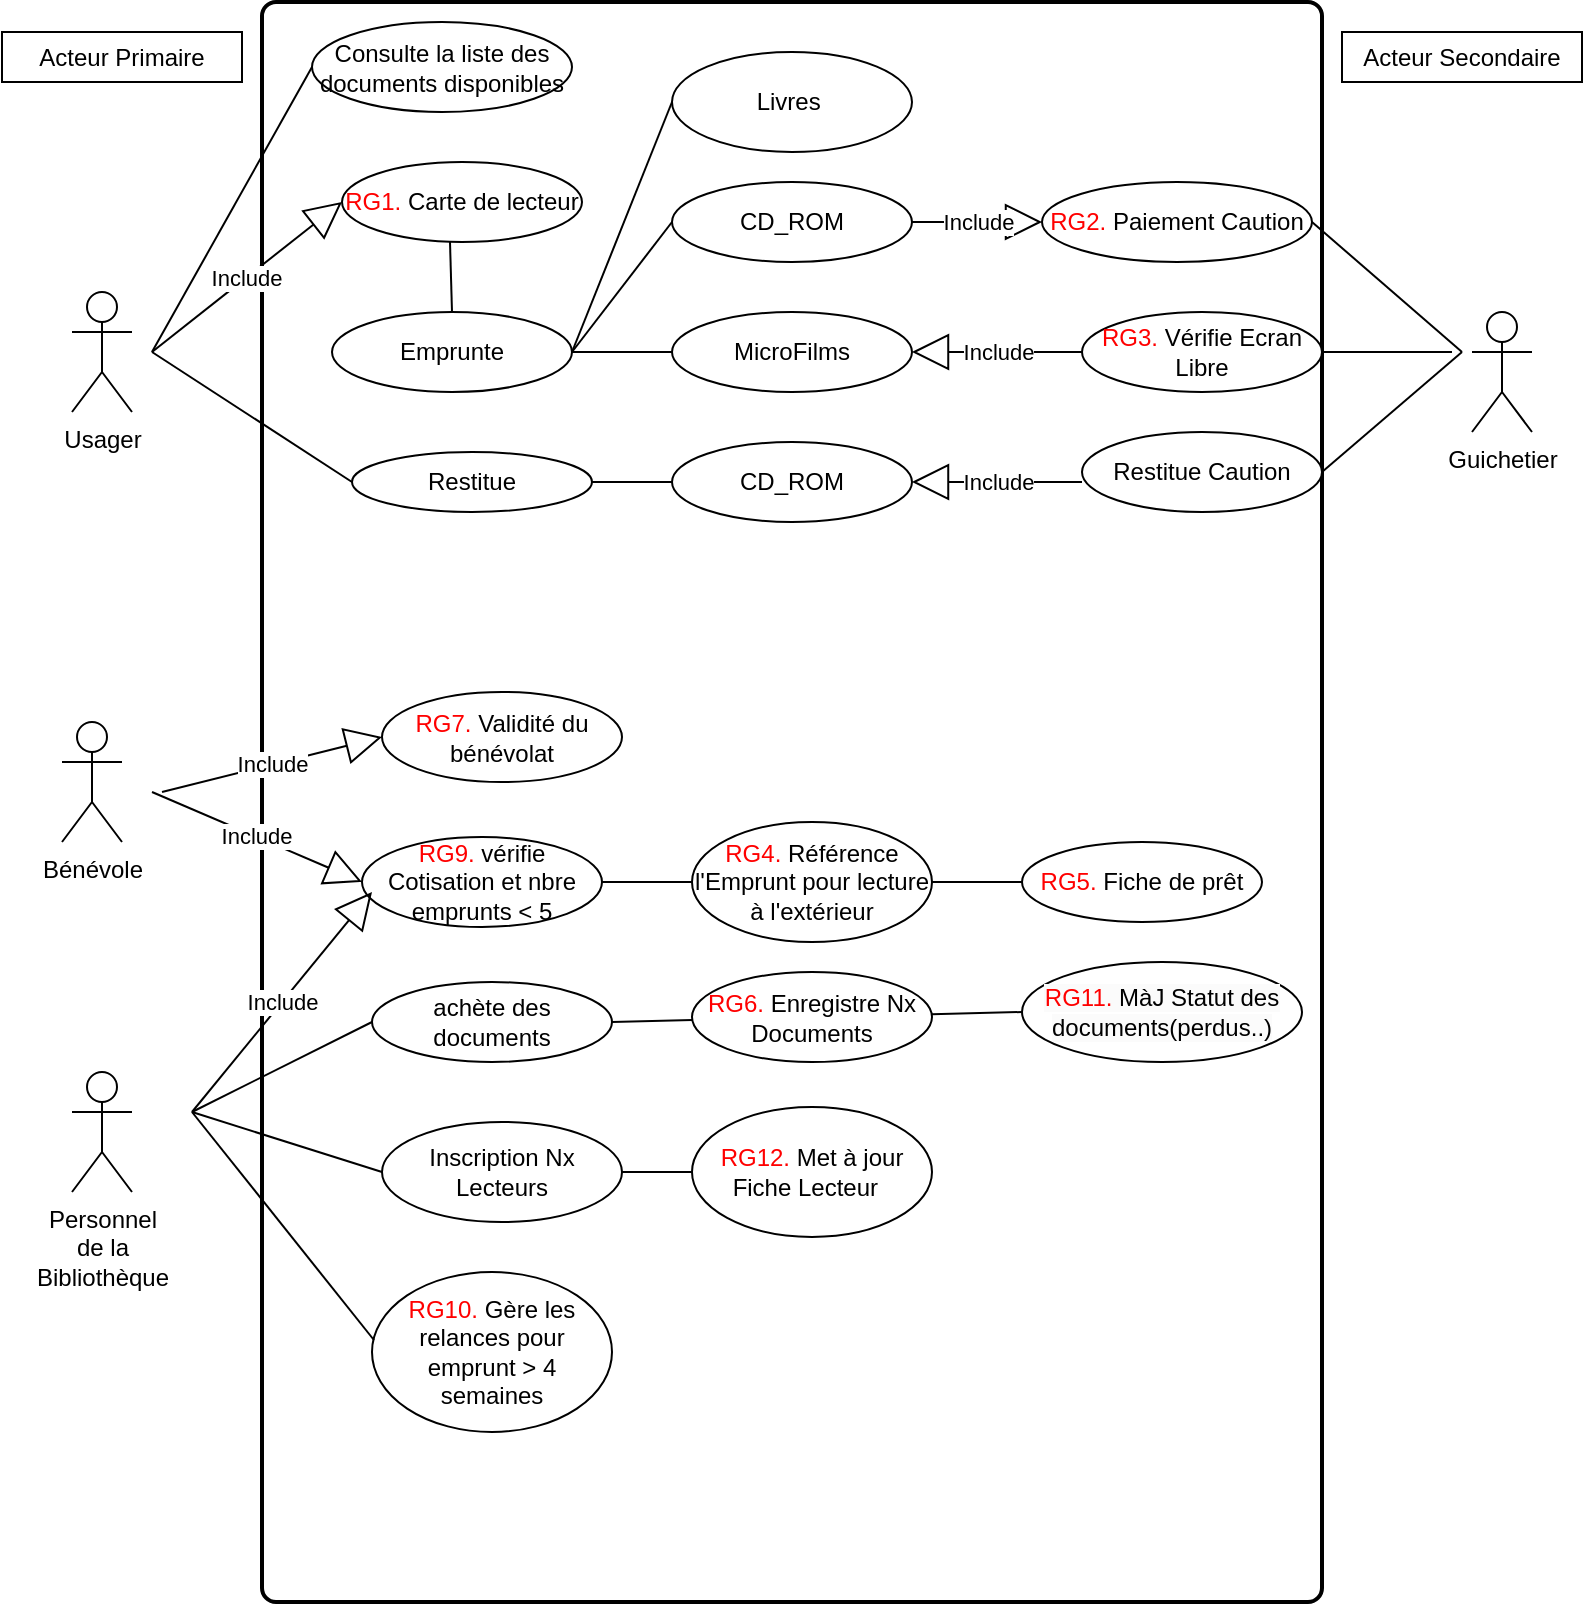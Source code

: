<mxfile version="21.2.1" type="device" pages="2">
  <diagram name="Page-1" id="PSUAGbn_E6ErkvPJ1VrQ">
    <mxGraphModel dx="659" dy="847" grid="1" gridSize="5" guides="1" tooltips="1" connect="1" arrows="1" fold="1" page="1" pageScale="0.5" pageWidth="1654" pageHeight="1169" math="0" shadow="0">
      <root>
        <mxCell id="0" />
        <mxCell id="1" parent="0" />
        <mxCell id="pl_g7qNJKABx-sb1uIkv-30" value="" style="rounded=1;whiteSpace=wrap;html=1;absoluteArcSize=1;arcSize=14;strokeWidth=2;" parent="1" vertex="1">
          <mxGeometry x="155" y="5" width="530" height="800" as="geometry" />
        </mxCell>
        <mxCell id="YJ94l3qsWbUXybK5bTYN-1" value="&lt;font style=&quot;vertical-align: inherit;&quot;&gt;&lt;font style=&quot;vertical-align: inherit;&quot;&gt;Personnel &lt;br&gt;de la &lt;br&gt;Bibliothèque&lt;/font&gt;&lt;/font&gt;" style="shape=umlActor;verticalLabelPosition=bottom;verticalAlign=top;html=1;outlineConnect=0;" parent="1" vertex="1">
          <mxGeometry x="60" y="540" width="30" height="60" as="geometry" />
        </mxCell>
        <mxCell id="YJ94l3qsWbUXybK5bTYN-2" value="&lt;font style=&quot;vertical-align: inherit;&quot;&gt;&lt;font style=&quot;vertical-align: inherit;&quot;&gt;Usager&lt;/font&gt;&lt;/font&gt;" style="shape=umlActor;verticalLabelPosition=bottom;verticalAlign=top;html=1;outlineConnect=0;" parent="1" vertex="1">
          <mxGeometry x="60" y="150" width="30" height="60" as="geometry" />
        </mxCell>
        <mxCell id="YJ94l3qsWbUXybK5bTYN-3" value="Emprunte" style="ellipse;whiteSpace=wrap;html=1;" parent="1" vertex="1">
          <mxGeometry x="190" y="160" width="120" height="40" as="geometry" />
        </mxCell>
        <mxCell id="YJ94l3qsWbUXybK5bTYN-4" value="&lt;font style=&quot;vertical-align: inherit;&quot;&gt;&lt;font style=&quot;vertical-align: inherit;&quot;&gt;&lt;font style=&quot;vertical-align: inherit;&quot;&gt;&lt;font style=&quot;vertical-align: inherit;&quot;&gt;Consulte la liste des documents disponibles&lt;/font&gt;&lt;/font&gt;&lt;/font&gt;&lt;/font&gt;" style="ellipse;whiteSpace=wrap;html=1;" parent="1" vertex="1">
          <mxGeometry x="180" y="15" width="130" height="45" as="geometry" />
        </mxCell>
        <mxCell id="YJ94l3qsWbUXybK5bTYN-5" value="CD_ROM" style="ellipse;whiteSpace=wrap;html=1;" parent="1" vertex="1">
          <mxGeometry x="360" y="95" width="120" height="40" as="geometry" />
        </mxCell>
        <mxCell id="YJ94l3qsWbUXybK5bTYN-6" value="&lt;font style=&quot;vertical-align: inherit;&quot;&gt;&lt;font style=&quot;vertical-align: inherit;&quot;&gt;&lt;font style=&quot;vertical-align: inherit;&quot;&gt;&lt;font style=&quot;vertical-align: inherit;&quot;&gt;&lt;font style=&quot;vertical-align: inherit;&quot;&gt;&lt;font style=&quot;vertical-align: inherit;&quot;&gt;&lt;font color=&quot;#ff0000&quot;&gt;RG4.&lt;/font&gt; Référence l&#39;Emprunt pour lecture à l&#39;extérieur&lt;/font&gt;&lt;/font&gt;&lt;br&gt;&lt;/font&gt;&lt;/font&gt;&lt;/font&gt;&lt;/font&gt;" style="ellipse;whiteSpace=wrap;html=1;" parent="1" vertex="1">
          <mxGeometry x="370" y="415" width="120" height="60" as="geometry" />
        </mxCell>
        <mxCell id="YJ94l3qsWbUXybK5bTYN-7" value="&lt;font style=&quot;vertical-align: inherit;&quot;&gt;&lt;font style=&quot;vertical-align: inherit;&quot;&gt;&lt;font style=&quot;vertical-align: inherit;&quot;&gt;&lt;font style=&quot;vertical-align: inherit;&quot;&gt;Livres&amp;nbsp;&lt;/font&gt;&lt;/font&gt;&lt;/font&gt;&lt;/font&gt;" style="ellipse;whiteSpace=wrap;html=1;" parent="1" vertex="1">
          <mxGeometry x="360" y="30" width="120" height="50" as="geometry" />
        </mxCell>
        <mxCell id="YJ94l3qsWbUXybK5bTYN-8" value="MicroFilms" style="ellipse;whiteSpace=wrap;html=1;" parent="1" vertex="1">
          <mxGeometry x="360" y="160" width="120" height="40" as="geometry" />
        </mxCell>
        <mxCell id="YJ94l3qsWbUXybK5bTYN-9" value="&lt;font style=&quot;vertical-align: inherit;&quot;&gt;&lt;font style=&quot;vertical-align: inherit;&quot;&gt;&lt;font style=&quot;vertical-align: inherit;&quot;&gt;&lt;font style=&quot;vertical-align: inherit;&quot;&gt;&lt;font color=&quot;#ff0000&quot;&gt;RG2.&lt;/font&gt;&amp;nbsp;Paiement&lt;/font&gt;&lt;font style=&quot;vertical-align: inherit;&quot;&gt;&amp;nbsp;Caution&lt;/font&gt;&lt;/font&gt;&lt;/font&gt;&lt;/font&gt;" style="ellipse;whiteSpace=wrap;html=1;" parent="1" vertex="1">
          <mxGeometry x="545" y="95" width="135" height="40" as="geometry" />
        </mxCell>
        <mxCell id="YJ94l3qsWbUXybK5bTYN-10" value="" style="endArrow=none;html=1;rounded=0;entryX=0;entryY=0.5;entryDx=0;entryDy=0;" parent="1" target="YJ94l3qsWbUXybK5bTYN-4" edge="1">
          <mxGeometry width="50" height="50" relative="1" as="geometry">
            <mxPoint x="100" y="180" as="sourcePoint" />
            <mxPoint x="380" y="250" as="targetPoint" />
          </mxGeometry>
        </mxCell>
        <mxCell id="YJ94l3qsWbUXybK5bTYN-13" value="&lt;font style=&quot;vertical-align: inherit;&quot;&gt;&lt;font style=&quot;vertical-align: inherit;&quot;&gt;&lt;font style=&quot;vertical-align: inherit;&quot;&gt;&lt;font style=&quot;vertical-align: inherit;&quot;&gt;&lt;font color=&quot;#ff0000&quot;&gt;RG1.&lt;/font&gt; Carte de lecteur&lt;/font&gt;&lt;/font&gt;&lt;/font&gt;&lt;/font&gt;" style="ellipse;whiteSpace=wrap;html=1;" parent="1" vertex="1">
          <mxGeometry x="195" y="85" width="120" height="40" as="geometry" />
        </mxCell>
        <mxCell id="YJ94l3qsWbUXybK5bTYN-15" value="" style="endArrow=none;html=1;rounded=0;entryX=0;entryY=0.5;entryDx=0;entryDy=0;exitX=1;exitY=0.5;exitDx=0;exitDy=0;" parent="1" source="YJ94l3qsWbUXybK5bTYN-3" target="YJ94l3qsWbUXybK5bTYN-5" edge="1">
          <mxGeometry width="50" height="50" relative="1" as="geometry">
            <mxPoint x="370" y="290" as="sourcePoint" />
            <mxPoint x="420" y="240" as="targetPoint" />
          </mxGeometry>
        </mxCell>
        <mxCell id="YJ94l3qsWbUXybK5bTYN-16" value="" style="endArrow=none;html=1;rounded=0;entryX=0;entryY=0.5;entryDx=0;entryDy=0;exitX=1;exitY=0.5;exitDx=0;exitDy=0;" parent="1" source="YJ94l3qsWbUXybK5bTYN-3" target="YJ94l3qsWbUXybK5bTYN-8" edge="1">
          <mxGeometry width="50" height="50" relative="1" as="geometry">
            <mxPoint x="370" y="290" as="sourcePoint" />
            <mxPoint x="420" y="240" as="targetPoint" />
          </mxGeometry>
        </mxCell>
        <mxCell id="YJ94l3qsWbUXybK5bTYN-17" value="" style="endArrow=none;html=1;rounded=0;exitX=1;exitY=0.5;exitDx=0;exitDy=0;entryX=0;entryY=0.5;entryDx=0;entryDy=0;" parent="1" source="YJ94l3qsWbUXybK5bTYN-3" target="YJ94l3qsWbUXybK5bTYN-7" edge="1">
          <mxGeometry width="50" height="50" relative="1" as="geometry">
            <mxPoint x="370" y="290" as="sourcePoint" />
            <mxPoint x="420" y="240" as="targetPoint" />
          </mxGeometry>
        </mxCell>
        <mxCell id="YJ94l3qsWbUXybK5bTYN-18" value="Include" style="endArrow=block;endSize=16;endFill=0;html=1;rounded=0;entryX=0;entryY=0.5;entryDx=0;entryDy=0;exitX=1;exitY=0.5;exitDx=0;exitDy=0;" parent="1" source="YJ94l3qsWbUXybK5bTYN-5" target="YJ94l3qsWbUXybK5bTYN-9" edge="1">
          <mxGeometry width="160" relative="1" as="geometry">
            <mxPoint x="310" y="270" as="sourcePoint" />
            <mxPoint x="470" y="270" as="targetPoint" />
          </mxGeometry>
        </mxCell>
        <mxCell id="YJ94l3qsWbUXybK5bTYN-20" value="Guichetier" style="shape=umlActor;verticalLabelPosition=bottom;verticalAlign=top;html=1;outlineConnect=0;" parent="1" vertex="1">
          <mxGeometry x="760" y="160" width="30" height="60" as="geometry" />
        </mxCell>
        <mxCell id="YJ94l3qsWbUXybK5bTYN-21" value="" style="endArrow=none;html=1;rounded=0;exitX=1;exitY=0.5;exitDx=0;exitDy=0;" parent="1" source="YJ94l3qsWbUXybK5bTYN-9" edge="1">
          <mxGeometry width="50" height="50" relative="1" as="geometry">
            <mxPoint x="520" y="290" as="sourcePoint" />
            <mxPoint x="755" y="180" as="targetPoint" />
          </mxGeometry>
        </mxCell>
        <mxCell id="pl_g7qNJKABx-sb1uIkv-1" value="" style="endArrow=none;html=1;rounded=0;exitX=1;exitY=0.5;exitDx=0;exitDy=0;" parent="1" source="pl_g7qNJKABx-sb1uIkv-24" edge="1">
          <mxGeometry width="50" height="50" relative="1" as="geometry">
            <mxPoint x="680" y="230" as="sourcePoint" />
            <mxPoint x="750" y="180" as="targetPoint" />
            <Array as="points" />
          </mxGeometry>
        </mxCell>
        <mxCell id="pl_g7qNJKABx-sb1uIkv-2" value="&lt;font style=&quot;vertical-align: inherit;&quot;&gt;&lt;font style=&quot;vertical-align: inherit;&quot;&gt;Restitue&lt;br&gt;&lt;/font&gt;&lt;/font&gt;" style="ellipse;whiteSpace=wrap;html=1;" parent="1" vertex="1">
          <mxGeometry x="200" y="230" width="120" height="30" as="geometry" />
        </mxCell>
        <mxCell id="pl_g7qNJKABx-sb1uIkv-3" value="&lt;font style=&quot;vertical-align: inherit;&quot;&gt;&lt;font style=&quot;vertical-align: inherit;&quot;&gt;CD_ROM&lt;/font&gt;&lt;/font&gt;" style="ellipse;whiteSpace=wrap;html=1;" parent="1" vertex="1">
          <mxGeometry x="360" y="225" width="120" height="40" as="geometry" />
        </mxCell>
        <mxCell id="pl_g7qNJKABx-sb1uIkv-5" value="" style="endArrow=none;html=1;rounded=0;exitX=1;exitY=0.5;exitDx=0;exitDy=0;entryX=0;entryY=0.5;entryDx=0;entryDy=0;" parent="1" source="pl_g7qNJKABx-sb1uIkv-2" target="pl_g7qNJKABx-sb1uIkv-3" edge="1">
          <mxGeometry width="50" height="50" relative="1" as="geometry">
            <mxPoint x="700" y="360" as="sourcePoint" />
            <mxPoint x="750" y="310" as="targetPoint" />
          </mxGeometry>
        </mxCell>
        <mxCell id="pl_g7qNJKABx-sb1uIkv-6" value="&lt;font style=&quot;vertical-align: inherit;&quot;&gt;&lt;font style=&quot;vertical-align: inherit;&quot;&gt;&lt;font style=&quot;vertical-align: inherit;&quot;&gt;&lt;font style=&quot;vertical-align: inherit;&quot;&gt;&lt;font style=&quot;vertical-align: inherit;&quot;&gt;&lt;font style=&quot;vertical-align: inherit;&quot;&gt;Restitue Caution&lt;/font&gt;&lt;/font&gt;&lt;/font&gt;&lt;/font&gt;&lt;/font&gt;&lt;/font&gt;" style="ellipse;whiteSpace=wrap;html=1;" parent="1" vertex="1">
          <mxGeometry x="565" y="220" width="120" height="40" as="geometry" />
        </mxCell>
        <mxCell id="pl_g7qNJKABx-sb1uIkv-7" value="Include" style="endArrow=block;endSize=16;endFill=0;html=1;rounded=0;exitX=0;exitY=0.625;exitDx=0;exitDy=0;exitPerimeter=0;entryX=1;entryY=0.5;entryDx=0;entryDy=0;" parent="1" source="pl_g7qNJKABx-sb1uIkv-6" target="pl_g7qNJKABx-sb1uIkv-3" edge="1">
          <mxGeometry width="160" relative="1" as="geometry">
            <mxPoint x="580" y="520" as="sourcePoint" />
            <mxPoint x="490" y="520" as="targetPoint" />
            <Array as="points" />
          </mxGeometry>
        </mxCell>
        <mxCell id="pl_g7qNJKABx-sb1uIkv-8" value="" style="endArrow=none;html=1;rounded=0;exitX=1;exitY=0.5;exitDx=0;exitDy=0;" parent="1" source="pl_g7qNJKABx-sb1uIkv-6" edge="1">
          <mxGeometry width="50" height="50" relative="1" as="geometry">
            <mxPoint x="700" y="360" as="sourcePoint" />
            <mxPoint x="755" y="180" as="targetPoint" />
          </mxGeometry>
        </mxCell>
        <mxCell id="pl_g7qNJKABx-sb1uIkv-9" value="&lt;font style=&quot;vertical-align: inherit;&quot;&gt;&lt;font style=&quot;vertical-align: inherit;&quot;&gt;&lt;font style=&quot;vertical-align: inherit;&quot;&gt;&lt;font style=&quot;vertical-align: inherit;&quot;&gt;&lt;font color=&quot;#ff0000&quot;&gt;RG5. &lt;/font&gt;Fiche de prêt&lt;/font&gt;&lt;/font&gt;&lt;/font&gt;&lt;/font&gt;" style="ellipse;whiteSpace=wrap;html=1;" parent="1" vertex="1">
          <mxGeometry x="535" y="425" width="120" height="40" as="geometry" />
        </mxCell>
        <mxCell id="pl_g7qNJKABx-sb1uIkv-11" value="&lt;font style=&quot;vertical-align: inherit;&quot;&gt;&lt;font style=&quot;vertical-align: inherit;&quot;&gt;Inscription Nx Lecteurs&lt;/font&gt;&lt;/font&gt;" style="ellipse;whiteSpace=wrap;html=1;" parent="1" vertex="1">
          <mxGeometry x="215" y="565" width="120" height="50" as="geometry" />
        </mxCell>
        <mxCell id="pl_g7qNJKABx-sb1uIkv-12" value="&lt;font style=&quot;vertical-align: inherit;&quot;&gt;&lt;font style=&quot;vertical-align: inherit;&quot;&gt;achète des documents&lt;/font&gt;&lt;/font&gt;" style="ellipse;whiteSpace=wrap;html=1;" parent="1" vertex="1">
          <mxGeometry x="210" y="495" width="120" height="40" as="geometry" />
        </mxCell>
        <mxCell id="pl_g7qNJKABx-sb1uIkv-13" value="" style="endArrow=none;html=1;rounded=0;entryX=0;entryY=0.5;entryDx=0;entryDy=0;" parent="1" target="pl_g7qNJKABx-sb1uIkv-12" edge="1">
          <mxGeometry width="50" height="50" relative="1" as="geometry">
            <mxPoint x="120" y="560" as="sourcePoint" />
            <mxPoint x="750" y="290" as="targetPoint" />
          </mxGeometry>
        </mxCell>
        <mxCell id="pl_g7qNJKABx-sb1uIkv-14" value="" style="endArrow=none;html=1;rounded=0;entryX=0;entryY=0.5;entryDx=0;entryDy=0;" parent="1" target="pl_g7qNJKABx-sb1uIkv-11" edge="1">
          <mxGeometry width="50" height="50" relative="1" as="geometry">
            <mxPoint x="120" y="560" as="sourcePoint" />
            <mxPoint x="750" y="290" as="targetPoint" />
          </mxGeometry>
        </mxCell>
        <mxCell id="pl_g7qNJKABx-sb1uIkv-16" value="&lt;font style=&quot;vertical-align: inherit;&quot;&gt;&lt;font style=&quot;vertical-align: inherit;&quot;&gt;Bénévole&lt;/font&gt;&lt;/font&gt;" style="shape=umlActor;verticalLabelPosition=bottom;verticalAlign=top;html=1;outlineConnect=0;" parent="1" vertex="1">
          <mxGeometry x="55" y="365" width="30" height="60" as="geometry" />
        </mxCell>
        <mxCell id="pl_g7qNJKABx-sb1uIkv-17" value="&lt;font style=&quot;vertical-align: inherit;&quot;&gt;&lt;font style=&quot;vertical-align: inherit;&quot;&gt;Acteur Primaire&lt;/font&gt;&lt;/font&gt;" style="rounded=0;whiteSpace=wrap;html=1;" parent="1" vertex="1">
          <mxGeometry x="25" y="20" width="120" height="25" as="geometry" />
        </mxCell>
        <mxCell id="pl_g7qNJKABx-sb1uIkv-18" value="&lt;font style=&quot;vertical-align: inherit;&quot;&gt;&lt;font style=&quot;vertical-align: inherit;&quot;&gt;&lt;font style=&quot;vertical-align: inherit;&quot;&gt;&lt;font style=&quot;vertical-align: inherit;&quot;&gt;Acteur Secondaire&lt;/font&gt;&lt;/font&gt;&lt;/font&gt;&lt;/font&gt;" style="rounded=0;whiteSpace=wrap;html=1;" parent="1" vertex="1">
          <mxGeometry x="695" y="20" width="120" height="25" as="geometry" />
        </mxCell>
        <mxCell id="pl_g7qNJKABx-sb1uIkv-19" value="&lt;font style=&quot;vertical-align: inherit;&quot;&gt;&lt;font style=&quot;vertical-align: inherit;&quot;&gt;&lt;font color=&quot;#ff0000&quot;&gt;RG6. &lt;/font&gt;Enregistre Nx Documents&lt;/font&gt;&lt;/font&gt;" style="ellipse;whiteSpace=wrap;html=1;" parent="1" vertex="1">
          <mxGeometry x="370" y="490" width="120" height="45" as="geometry" />
        </mxCell>
        <mxCell id="pl_g7qNJKABx-sb1uIkv-22" value="&lt;font style=&quot;vertical-align: inherit;&quot;&gt;&lt;font style=&quot;vertical-align: inherit;&quot;&gt;&lt;font style=&quot;vertical-align: inherit;&quot;&gt;&lt;font style=&quot;vertical-align: inherit;&quot;&gt;&lt;font style=&quot;vertical-align: inherit;&quot;&gt;&lt;font style=&quot;vertical-align: inherit;&quot;&gt;&lt;font style=&quot;vertical-align: inherit;&quot;&gt;&lt;font style=&quot;vertical-align: inherit;&quot;&gt;&lt;font color=&quot;#ff0000&quot;&gt;RG12. &lt;/font&gt;Met à jour Fiche Lecteur&amp;nbsp;&amp;nbsp;&lt;/font&gt;&lt;/font&gt;&lt;/font&gt;&lt;/font&gt;&lt;/font&gt;&lt;/font&gt;&lt;/font&gt;&lt;/font&gt;" style="ellipse;whiteSpace=wrap;html=1;" parent="1" vertex="1">
          <mxGeometry x="370" y="557.5" width="120" height="65" as="geometry" />
        </mxCell>
        <mxCell id="pl_g7qNJKABx-sb1uIkv-24" value="&lt;font style=&quot;vertical-align: inherit;&quot;&gt;&lt;font style=&quot;vertical-align: inherit;&quot;&gt;&lt;font style=&quot;vertical-align: inherit;&quot;&gt;&lt;font style=&quot;vertical-align: inherit;&quot;&gt;&lt;font style=&quot;vertical-align: inherit;&quot;&gt;&lt;font style=&quot;vertical-align: inherit;&quot;&gt;&lt;font color=&quot;#ff0000&quot;&gt;RG3.&lt;/font&gt; &lt;/font&gt;&lt;font style=&quot;vertical-align: inherit;&quot;&gt;Vérifie Ecran Libre&lt;/font&gt;&lt;/font&gt;&lt;/font&gt;&lt;/font&gt;&lt;/font&gt;&lt;/font&gt;" style="ellipse;whiteSpace=wrap;html=1;" parent="1" vertex="1">
          <mxGeometry x="565" y="160" width="120" height="40" as="geometry" />
        </mxCell>
        <mxCell id="pl_g7qNJKABx-sb1uIkv-25" value="Include" style="endArrow=block;endSize=16;endFill=0;html=1;rounded=0;entryX=1;entryY=0.5;entryDx=0;entryDy=0;exitX=0;exitY=0.5;exitDx=0;exitDy=0;" parent="1" target="YJ94l3qsWbUXybK5bTYN-8" edge="1" source="pl_g7qNJKABx-sb1uIkv-24">
          <mxGeometry width="160" relative="1" as="geometry">
            <mxPoint x="480" y="225" as="sourcePoint" />
            <mxPoint x="565" y="145" as="targetPoint" />
            <Array as="points" />
          </mxGeometry>
        </mxCell>
        <mxCell id="pl_g7qNJKABx-sb1uIkv-26" value="Include" style="endArrow=block;endSize=16;endFill=0;html=1;rounded=0;entryX=0;entryY=0.5;entryDx=0;entryDy=0;" parent="1" target="YJ94l3qsWbUXybK5bTYN-13" edge="1">
          <mxGeometry width="160" relative="1" as="geometry">
            <mxPoint x="100" y="180" as="sourcePoint" />
            <mxPoint x="565" y="145" as="targetPoint" />
          </mxGeometry>
        </mxCell>
        <mxCell id="g587Zuuqx8wbPS1Kc7vc-1" value="&lt;font style=&quot;vertical-align: inherit;&quot;&gt;&lt;font style=&quot;vertical-align: inherit;&quot;&gt;&lt;font style=&quot;vertical-align: inherit;&quot;&gt;&lt;font style=&quot;vertical-align: inherit;&quot;&gt;&lt;font color=&quot;#ff0000&quot;&gt;RG7. &lt;/font&gt;Validité du bénévolat&lt;/font&gt;&lt;/font&gt;&lt;/font&gt;&lt;/font&gt;" style="ellipse;whiteSpace=wrap;html=1;" vertex="1" parent="1">
          <mxGeometry x="215" y="350" width="120" height="45" as="geometry" />
        </mxCell>
        <mxCell id="g587Zuuqx8wbPS1Kc7vc-3" value="&lt;font style=&quot;vertical-align: inherit;&quot;&gt;&lt;font style=&quot;vertical-align: inherit;&quot;&gt;&lt;font color=&quot;#ff0000&quot;&gt;&lt;font style=&quot;vertical-align: inherit;&quot;&gt;&lt;font style=&quot;vertical-align: inherit;&quot;&gt;&lt;font style=&quot;vertical-align: inherit;&quot;&gt;&lt;font style=&quot;vertical-align: inherit;&quot;&gt;RG9. &lt;/font&gt;&lt;/font&gt;&lt;/font&gt;&lt;/font&gt;&lt;/font&gt;&lt;font style=&quot;vertical-align: inherit;&quot;&gt;&lt;font style=&quot;vertical-align: inherit;&quot;&gt;&lt;font style=&quot;vertical-align: inherit;&quot;&gt;&lt;font style=&quot;vertical-align: inherit;&quot;&gt;vérifie Cotisation et nbre emprunts &amp;lt; 5&lt;/font&gt;&lt;/font&gt;&lt;/font&gt;&lt;/font&gt;&lt;/font&gt;&lt;/font&gt;" style="ellipse;whiteSpace=wrap;html=1;" vertex="1" parent="1">
          <mxGeometry x="205" y="422.5" width="120" height="45" as="geometry" />
        </mxCell>
        <mxCell id="g587Zuuqx8wbPS1Kc7vc-5" value="&lt;font style=&quot;vertical-align: inherit;&quot;&gt;&lt;font style=&quot;vertical-align: inherit;&quot;&gt;&lt;font style=&quot;vertical-align: inherit;&quot;&gt;&lt;font style=&quot;vertical-align: inherit;&quot;&gt;&lt;font color=&quot;#ff0000&quot;&gt;RG10.&lt;/font&gt; &lt;/font&gt;&lt;font style=&quot;vertical-align: inherit;&quot;&gt;Gère les relances pour emprunt &amp;gt; 4 semaines&lt;/font&gt;&lt;/font&gt;&lt;/font&gt;&lt;/font&gt;" style="ellipse;whiteSpace=wrap;html=1;" vertex="1" parent="1">
          <mxGeometry x="210" y="640" width="120" height="80" as="geometry" />
        </mxCell>
        <mxCell id="g587Zuuqx8wbPS1Kc7vc-7" value="&lt;span style=&quot;font-family: Helvetica; font-size: 12px; font-style: normal; font-variant-ligatures: normal; font-variant-caps: normal; font-weight: 400; letter-spacing: normal; orphans: 2; text-align: center; text-indent: 0px; text-transform: none; widows: 2; word-spacing: 0px; -webkit-text-stroke-width: 0px; background-color: rgb(251, 251, 251); text-decoration-thickness: initial; text-decoration-style: initial; text-decoration-color: initial; float: none; display: inline !important;&quot;&gt;&lt;font style=&quot;vertical-align: inherit;&quot;&gt;&lt;font style=&quot;vertical-align: inherit;&quot;&gt;&lt;font style=&quot;vertical-align: inherit;&quot;&gt;&lt;font style=&quot;vertical-align: inherit;&quot;&gt;&lt;font style=&quot;vertical-align: inherit;&quot;&gt;&lt;font style=&quot;vertical-align: inherit;&quot;&gt;&lt;font color=&quot;#ff0000&quot;&gt;RG11.&lt;/font&gt; &lt;/font&gt;&lt;/font&gt;&lt;/font&gt;&lt;font style=&quot;color: rgb(0, 0, 0); vertical-align: inherit;&quot;&gt;&lt;font style=&quot;vertical-align: inherit;&quot;&gt;&lt;font style=&quot;vertical-align: inherit;&quot;&gt;MàJ Statut des documents(perdus..)&lt;/font&gt;&lt;/font&gt;&lt;/font&gt;&lt;/font&gt;&lt;/font&gt;&lt;/font&gt;&lt;/span&gt;" style="ellipse;whiteSpace=wrap;html=1;" vertex="1" parent="1">
          <mxGeometry x="535" y="485" width="140" height="50" as="geometry" />
        </mxCell>
        <mxCell id="g587Zuuqx8wbPS1Kc7vc-9" value="" style="endArrow=none;html=1;rounded=0;exitX=0.008;exitY=0.425;exitDx=0;exitDy=0;exitPerimeter=0;" edge="1" parent="1" source="g587Zuuqx8wbPS1Kc7vc-5">
          <mxGeometry width="50" height="50" relative="1" as="geometry">
            <mxPoint x="390" y="425" as="sourcePoint" />
            <mxPoint x="120" y="560" as="targetPoint" />
          </mxGeometry>
        </mxCell>
        <mxCell id="g587Zuuqx8wbPS1Kc7vc-10" value="" style="endArrow=none;html=1;rounded=0;exitX=1;exitY=0.5;exitDx=0;exitDy=0;" edge="1" parent="1" source="pl_g7qNJKABx-sb1uIkv-12" target="pl_g7qNJKABx-sb1uIkv-19">
          <mxGeometry width="50" height="50" relative="1" as="geometry">
            <mxPoint x="390" y="425" as="sourcePoint" />
            <mxPoint x="440" y="375" as="targetPoint" />
          </mxGeometry>
        </mxCell>
        <mxCell id="g587Zuuqx8wbPS1Kc7vc-11" value="" style="endArrow=none;html=1;rounded=0;entryX=0;entryY=0.5;entryDx=0;entryDy=0;" edge="1" parent="1" source="pl_g7qNJKABx-sb1uIkv-19" target="g587Zuuqx8wbPS1Kc7vc-7">
          <mxGeometry width="50" height="50" relative="1" as="geometry">
            <mxPoint x="390" y="425" as="sourcePoint" />
            <mxPoint x="440" y="375" as="targetPoint" />
          </mxGeometry>
        </mxCell>
        <mxCell id="g587Zuuqx8wbPS1Kc7vc-12" value="" style="endArrow=none;html=1;rounded=0;entryX=0;entryY=0.5;entryDx=0;entryDy=0;exitX=1;exitY=0.5;exitDx=0;exitDy=0;" edge="1" parent="1" source="pl_g7qNJKABx-sb1uIkv-11" target="pl_g7qNJKABx-sb1uIkv-22">
          <mxGeometry width="50" height="50" relative="1" as="geometry">
            <mxPoint x="390" y="425" as="sourcePoint" />
            <mxPoint x="440" y="375" as="targetPoint" />
          </mxGeometry>
        </mxCell>
        <mxCell id="g587Zuuqx8wbPS1Kc7vc-13" value="" style="endArrow=none;html=1;rounded=0;exitX=1;exitY=0.5;exitDx=0;exitDy=0;" edge="1" parent="1" source="g587Zuuqx8wbPS1Kc7vc-3">
          <mxGeometry width="50" height="50" relative="1" as="geometry">
            <mxPoint x="390" y="425" as="sourcePoint" />
            <mxPoint x="370" y="445" as="targetPoint" />
          </mxGeometry>
        </mxCell>
        <mxCell id="g587Zuuqx8wbPS1Kc7vc-14" value="" style="endArrow=none;html=1;rounded=0;entryX=0;entryY=0.5;entryDx=0;entryDy=0;exitX=1;exitY=0.5;exitDx=0;exitDy=0;" edge="1" parent="1" source="YJ94l3qsWbUXybK5bTYN-6" target="pl_g7qNJKABx-sb1uIkv-9">
          <mxGeometry width="50" height="50" relative="1" as="geometry">
            <mxPoint x="390" y="425" as="sourcePoint" />
            <mxPoint x="440" y="375" as="targetPoint" />
          </mxGeometry>
        </mxCell>
        <mxCell id="g587Zuuqx8wbPS1Kc7vc-15" value="" style="endArrow=none;html=1;rounded=0;entryX=0.45;entryY=1;entryDx=0;entryDy=0;exitX=0.5;exitY=0;exitDx=0;exitDy=0;entryPerimeter=0;" edge="1" parent="1" source="YJ94l3qsWbUXybK5bTYN-3" target="YJ94l3qsWbUXybK5bTYN-13">
          <mxGeometry width="50" height="50" relative="1" as="geometry">
            <mxPoint x="390" y="425" as="sourcePoint" />
            <mxPoint x="440" y="375" as="targetPoint" />
          </mxGeometry>
        </mxCell>
        <mxCell id="g587Zuuqx8wbPS1Kc7vc-16" value="" style="endArrow=none;html=1;rounded=0;entryX=0;entryY=0.5;entryDx=0;entryDy=0;" edge="1" parent="1" target="pl_g7qNJKABx-sb1uIkv-2">
          <mxGeometry width="50" height="50" relative="1" as="geometry">
            <mxPoint x="100" y="180" as="sourcePoint" />
            <mxPoint x="440" y="375" as="targetPoint" />
          </mxGeometry>
        </mxCell>
        <mxCell id="g587Zuuqx8wbPS1Kc7vc-17" value="Include" style="endArrow=block;endSize=16;endFill=0;html=1;rounded=0;entryX=0;entryY=0.5;entryDx=0;entryDy=0;" edge="1" parent="1" target="g587Zuuqx8wbPS1Kc7vc-1">
          <mxGeometry width="160" relative="1" as="geometry">
            <mxPoint x="105" y="400" as="sourcePoint" />
            <mxPoint x="570" y="185" as="targetPoint" />
            <Array as="points" />
          </mxGeometry>
        </mxCell>
        <mxCell id="g587Zuuqx8wbPS1Kc7vc-18" value="Include" style="endArrow=block;endSize=16;endFill=0;html=1;rounded=0;entryX=0;entryY=0.5;entryDx=0;entryDy=0;" edge="1" parent="1" target="g587Zuuqx8wbPS1Kc7vc-3">
          <mxGeometry width="160" relative="1" as="geometry">
            <mxPoint x="100" y="400" as="sourcePoint" />
            <mxPoint x="220" y="378" as="targetPoint" />
            <Array as="points" />
          </mxGeometry>
        </mxCell>
        <mxCell id="g587Zuuqx8wbPS1Kc7vc-19" value="Include" style="endArrow=block;endSize=16;endFill=0;html=1;rounded=0;entryX=0;entryY=0.5;entryDx=0;entryDy=0;" edge="1" parent="1">
          <mxGeometry width="160" relative="1" as="geometry">
            <mxPoint x="120" y="560" as="sourcePoint" />
            <mxPoint x="210" y="450" as="targetPoint" />
            <Array as="points" />
          </mxGeometry>
        </mxCell>
      </root>
    </mxGraphModel>
  </diagram>
  <diagram id="zKegVy3xeaiJq5T-GhG3" name="Page-2">
    <mxGraphModel dx="659" dy="847" grid="1" gridSize="10" guides="1" tooltips="1" connect="1" arrows="1" fold="1" page="1" pageScale="1" pageWidth="1654" pageHeight="1169" math="0" shadow="0">
      <root>
        <mxCell id="0" />
        <mxCell id="1" parent="0" />
        <mxCell id="Q2ZJUJCJ9t5ptYUzlvlg-2" value="" style="shape=umlLifeline;perimeter=lifelinePerimeter;whiteSpace=wrap;html=1;container=1;dropTarget=0;collapsible=0;recursiveResize=0;outlineConnect=0;portConstraint=eastwest;newEdgeStyle={&quot;edgeStyle&quot;:&quot;elbowEdgeStyle&quot;,&quot;elbow&quot;:&quot;vertical&quot;,&quot;curved&quot;:0,&quot;rounded&quot;:0};participant=umlActor;" vertex="1" parent="1">
          <mxGeometry x="150" y="160" width="20" height="300" as="geometry" />
        </mxCell>
        <mxCell id="2m3na20RtdOxOBbU1RYP-2" value=":Object" style="shape=umlLifeline;perimeter=lifelinePerimeter;whiteSpace=wrap;html=1;container=1;dropTarget=0;collapsible=0;recursiveResize=0;outlineConnect=0;portConstraint=eastwest;newEdgeStyle={&quot;edgeStyle&quot;:&quot;elbowEdgeStyle&quot;,&quot;elbow&quot;:&quot;vertical&quot;,&quot;curved&quot;:0,&quot;rounded&quot;:0};" vertex="1" parent="1">
          <mxGeometry x="340" y="160" width="100" height="300" as="geometry" />
        </mxCell>
        <mxCell id="2m3na20RtdOxOBbU1RYP-4" value="return" style="html=1;verticalAlign=bottom;endArrow=open;dashed=1;endSize=8;edgeStyle=elbowEdgeStyle;elbow=vertical;curved=0;rounded=0;exitX=0.49;exitY=0.513;exitDx=0;exitDy=0;exitPerimeter=0;" edge="1" parent="1" source="2m3na20RtdOxOBbU1RYP-2" target="Q2ZJUJCJ9t5ptYUzlvlg-2">
          <mxGeometry relative="1" as="geometry">
            <mxPoint x="420" y="440" as="sourcePoint" />
            <mxPoint x="340" y="440" as="targetPoint" />
          </mxGeometry>
        </mxCell>
        <mxCell id="2m3na20RtdOxOBbU1RYP-5" value="dispatch" style="html=1;verticalAlign=bottom;endArrow=block;edgeStyle=elbowEdgeStyle;elbow=vertical;curved=0;rounded=0;entryX=0.49;entryY=0.27;entryDx=0;entryDy=0;entryPerimeter=0;" edge="1" parent="1" source="Q2ZJUJCJ9t5ptYUzlvlg-2" target="2m3na20RtdOxOBbU1RYP-2">
          <mxGeometry width="80" relative="1" as="geometry">
            <mxPoint x="340" y="440" as="sourcePoint" />
            <mxPoint x="420" y="440" as="targetPoint" />
          </mxGeometry>
        </mxCell>
        <mxCell id="2m3na20RtdOxOBbU1RYP-8" value="" style="html=1;verticalAlign=bottom;endArrow=block;edgeStyle=elbowEdgeStyle;elbow=vertical;curved=0;rounded=0;" edge="1" parent="1">
          <mxGeometry width="80" relative="1" as="geometry">
            <mxPoint x="420" y="430" as="sourcePoint" />
            <mxPoint x="420" y="430" as="targetPoint" />
          </mxGeometry>
        </mxCell>
        <mxCell id="2m3na20RtdOxOBbU1RYP-10" value="" style="rounded=0;whiteSpace=wrap;html=1;" vertex="1" parent="1">
          <mxGeometry x="385" y="250" width="10" height="60" as="geometry" />
        </mxCell>
        <mxCell id="2EUP8znZFTh-Atq_p7NU-1" value=": (Class)Usager" style="rounded=0;whiteSpace=wrap;html=1;" vertex="1" parent="1">
          <mxGeometry x="100" y="130" width="120" height="20" as="geometry" />
        </mxCell>
        <mxCell id="2EUP8znZFTh-Atq_p7NU-2" value=": Bibliothécaire" style="rounded=0;whiteSpace=wrap;html=1;" vertex="1" parent="1">
          <mxGeometry x="330" y="130" width="120" height="20" as="geometry" />
        </mxCell>
      </root>
    </mxGraphModel>
  </diagram>
</mxfile>
